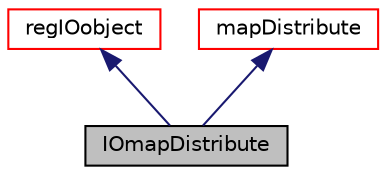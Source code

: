 digraph "IOmapDistribute"
{
  bgcolor="transparent";
  edge [fontname="Helvetica",fontsize="10",labelfontname="Helvetica",labelfontsize="10"];
  node [fontname="Helvetica",fontsize="10",shape=record];
  Node5 [label="IOmapDistribute",height=0.2,width=0.4,color="black", fillcolor="grey75", style="filled", fontcolor="black"];
  Node6 -> Node5 [dir="back",color="midnightblue",fontsize="10",style="solid",fontname="Helvetica"];
  Node6 [label="regIOobject",height=0.2,width=0.4,color="red",URL="$a27441.html",tooltip="regIOobject is an abstract class derived from IOobject to handle automatic object registration with t..."];
  Node13 -> Node5 [dir="back",color="midnightblue",fontsize="10",style="solid",fontname="Helvetica"];
  Node13 [label="mapDistribute",height=0.2,width=0.4,color="red",URL="$a28513.html",tooltip="Class containing processor-to-processor mapping information. "];
}
